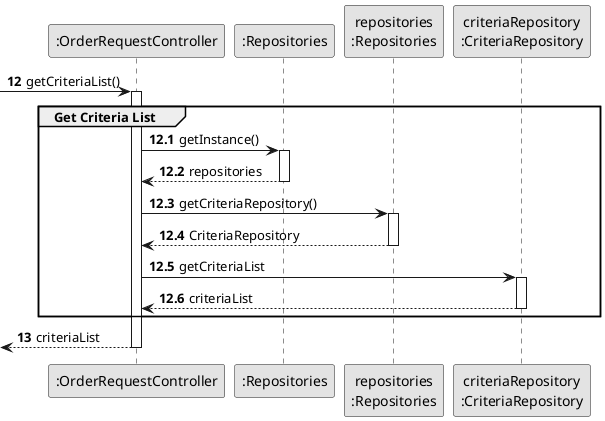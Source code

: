 @startuml

skinparam monochrome true
skinparam packageStyle rectangle
skinparam shadowing false

participant ":OrderRequestController" as CTRL
participant ":Repositories" as RepositorySingleton
participant "repositories\n:Repositories" as PLAT
participant "criteriaRepository\n:CriteriaRepository" as CriteriaRepository

autonumber 12

-> CTRL : getCriteriaList()

activate CTRL
autonumber 12.1

    group Get Criteria List

CTRL -> RepositorySingleton : getInstance()

        activate RepositorySingleton

            RepositorySingleton --> CTRL : repositories
        deactivate RepositorySingleton

        CTRL -> PLAT : getCriteriaRepository()

        activate PLAT

            PLAT --> CTRL : CriteriaRepository

        deactivate PLAT

        CTRL -> CriteriaRepository : getCriteriaList

        activate CriteriaRepository

        CriteriaRepository --> CTRL : criteriaList

        deactivate CriteriaRepository
     end
     autonumber 13

        <-- CTRL : criteriaList

        deactivate CTRL
@enduml